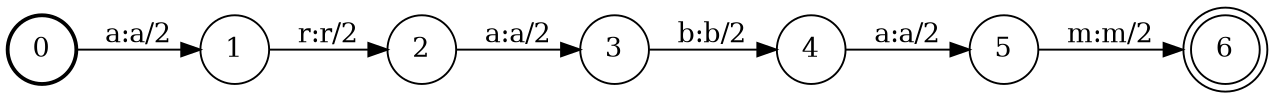 digraph FST {
rankdir = LR;
size = "8.5,11";
label = "";
center = 1;
orientation = Portrait;
ranksep = "0.4";
nodesep = "0.25";
0 [label = "0", shape = circle, style = bold, fontsize = 14]
	0 -> 1 [label = "a:a/2", fontsize = 14];
1 [label = "1", shape = circle, style = solid, fontsize = 14]
	1 -> 2 [label = "r:r/2", fontsize = 14];
2 [label = "2", shape = circle, style = solid, fontsize = 14]
	2 -> 3 [label = "a:a/2", fontsize = 14];
3 [label = "3", shape = circle, style = solid, fontsize = 14]
	3 -> 4 [label = "b:b/2", fontsize = 14];
4 [label = "4", shape = circle, style = solid, fontsize = 14]
	4 -> 5 [label = "a:a/2", fontsize = 14];
5 [label = "5", shape = circle, style = solid, fontsize = 14]
	5 -> 6 [label = "m:m/2", fontsize = 14];
6 [label = "6", shape = doublecircle, style = solid, fontsize = 14]
}
